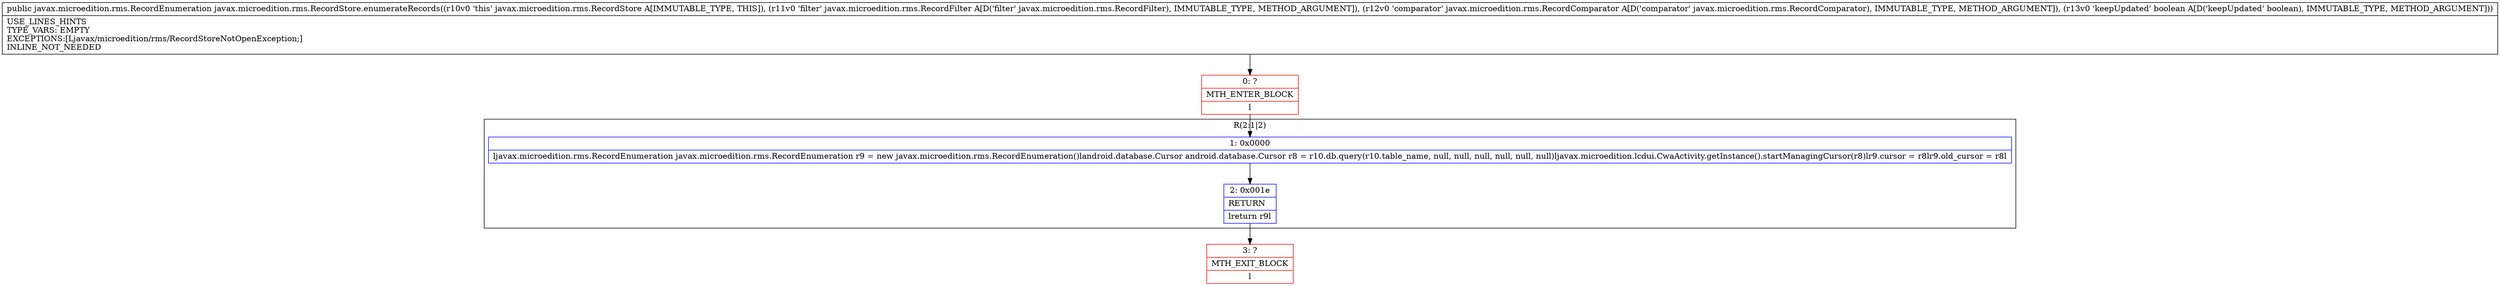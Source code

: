 digraph "CFG forjavax.microedition.rms.RecordStore.enumerateRecords(Ljavax\/microedition\/rms\/RecordFilter;Ljavax\/microedition\/rms\/RecordComparator;Z)Ljavax\/microedition\/rms\/RecordEnumeration;" {
subgraph cluster_Region_1252663551 {
label = "R(2:1|2)";
node [shape=record,color=blue];
Node_1 [shape=record,label="{1\:\ 0x0000|ljavax.microedition.rms.RecordEnumeration javax.microedition.rms.RecordEnumeration r9 = new javax.microedition.rms.RecordEnumeration()landroid.database.Cursor android.database.Cursor r8 = r10.db.query(r10.table_name, null, null, null, null, null, null)ljavax.microedition.lcdui.CwaActivity.getInstance().startManagingCursor(r8)lr9.cursor = r8lr9.old_cursor = r8l}"];
Node_2 [shape=record,label="{2\:\ 0x001e|RETURN\l|lreturn r9l}"];
}
Node_0 [shape=record,color=red,label="{0\:\ ?|MTH_ENTER_BLOCK\l|l}"];
Node_3 [shape=record,color=red,label="{3\:\ ?|MTH_EXIT_BLOCK\l|l}"];
MethodNode[shape=record,label="{public javax.microedition.rms.RecordEnumeration javax.microedition.rms.RecordStore.enumerateRecords((r10v0 'this' javax.microedition.rms.RecordStore A[IMMUTABLE_TYPE, THIS]), (r11v0 'filter' javax.microedition.rms.RecordFilter A[D('filter' javax.microedition.rms.RecordFilter), IMMUTABLE_TYPE, METHOD_ARGUMENT]), (r12v0 'comparator' javax.microedition.rms.RecordComparator A[D('comparator' javax.microedition.rms.RecordComparator), IMMUTABLE_TYPE, METHOD_ARGUMENT]), (r13v0 'keepUpdated' boolean A[D('keepUpdated' boolean), IMMUTABLE_TYPE, METHOD_ARGUMENT]))  | USE_LINES_HINTS\lTYPE_VARS: EMPTY\lEXCEPTIONS:[Ljavax\/microedition\/rms\/RecordStoreNotOpenException;]\lINLINE_NOT_NEEDED\l}"];
MethodNode -> Node_0;
Node_1 -> Node_2;
Node_2 -> Node_3;
Node_0 -> Node_1;
}

